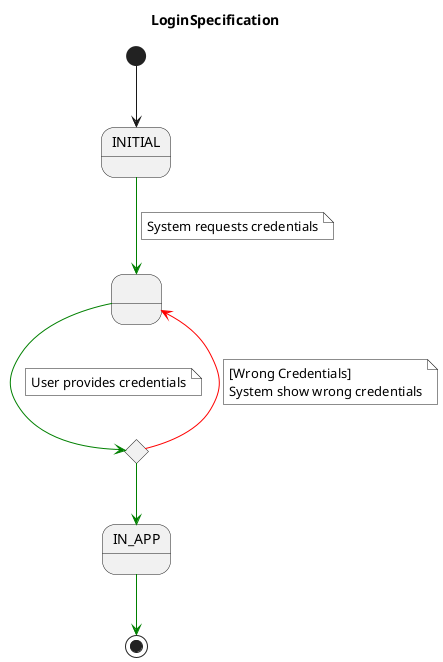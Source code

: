 @startuml LoginSpecification
title LoginSpecification

skinparam NoteBackgroundColor white

state IN_APP
state STATE1 as " "
state are_credentials_correct <<choice>>

[*] --> INITIAL
INITIAL -[#green]-> STATE1
note on link
System requests credentials
end note

STATE1 -[#green]-> are_credentials_correct
note on link
User provides credentials
end note

are_credentials_correct -[#red]up-> STATE1
note on link
[Wrong Credentials] 
System show wrong credentials
end note

are_credentials_correct -[#green]-> IN_APP

IN_APP -[#green]-> [*]

@enduml